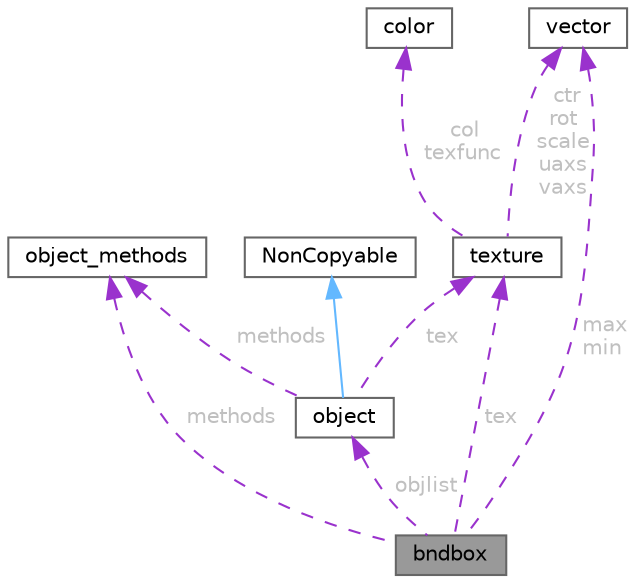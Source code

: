 digraph "bndbox"
{
 // LATEX_PDF_SIZE
  bgcolor="transparent";
  edge [fontname=Helvetica,fontsize=10,labelfontname=Helvetica,labelfontsize=10];
  node [fontname=Helvetica,fontsize=10,shape=box,height=0.2,width=0.4];
  Node1 [id="Node000001",label="bndbox",height=0.2,width=0.4,color="gray40", fillcolor="grey60", style="filled", fontcolor="black",tooltip=" "];
  Node2 -> Node1 [id="edge10_Node000001_Node000002",dir="back",color="darkorchid3",style="dashed",tooltip=" ",label=" methods",fontcolor="grey" ];
  Node2 [id="Node000002",label="object_methods",height=0.2,width=0.4,color="gray40", fillcolor="white", style="filled",URL="$structobject__methods.html",tooltip=" "];
  Node3 -> Node1 [id="edge11_Node000001_Node000003",dir="back",color="darkorchid3",style="dashed",tooltip=" ",label=" tex",fontcolor="grey" ];
  Node3 [id="Node000003",label="texture",height=0.2,width=0.4,color="gray40", fillcolor="white", style="filled",URL="$structtexture.html",tooltip=" "];
  Node4 -> Node3 [id="edge12_Node000003_Node000004",dir="back",color="darkorchid3",style="dashed",tooltip=" ",label=" col\ntexfunc",fontcolor="grey" ];
  Node4 [id="Node000004",label="color",height=0.2,width=0.4,color="gray40", fillcolor="white", style="filled",URL="$structcolor.html",tooltip=" "];
  Node5 -> Node3 [id="edge13_Node000003_Node000005",dir="back",color="darkorchid3",style="dashed",tooltip=" ",label=" ctr\nrot\nscale\nuaxs\nvaxs",fontcolor="grey" ];
  Node5 [id="Node000005",label="vector",height=0.2,width=0.4,color="gray40", fillcolor="white", style="filled",URL="$structvector.html",tooltip=" "];
  Node5 -> Node1 [id="edge14_Node000001_Node000005",dir="back",color="darkorchid3",style="dashed",tooltip=" ",label=" max\nmin",fontcolor="grey" ];
  Node6 -> Node1 [id="edge15_Node000001_Node000006",dir="back",color="darkorchid3",style="dashed",tooltip=" ",label=" objlist",fontcolor="grey" ];
  Node6 [id="Node000006",label="object",height=0.2,width=0.4,color="gray40", fillcolor="white", style="filled",URL="$classobject.html",tooltip=" "];
  Node7 -> Node6 [id="edge16_Node000006_Node000007",dir="back",color="steelblue1",style="solid",tooltip=" "];
  Node7 [id="Node000007",label="NonCopyable",height=0.2,width=0.4,color="gray40", fillcolor="white", style="filled",URL="$class_non_copyable.html",tooltip=" "];
  Node2 -> Node6 [id="edge17_Node000006_Node000002",dir="back",color="darkorchid3",style="dashed",tooltip=" ",label=" methods",fontcolor="grey" ];
  Node3 -> Node6 [id="edge18_Node000006_Node000003",dir="back",color="darkorchid3",style="dashed",tooltip=" ",label=" tex",fontcolor="grey" ];
}
